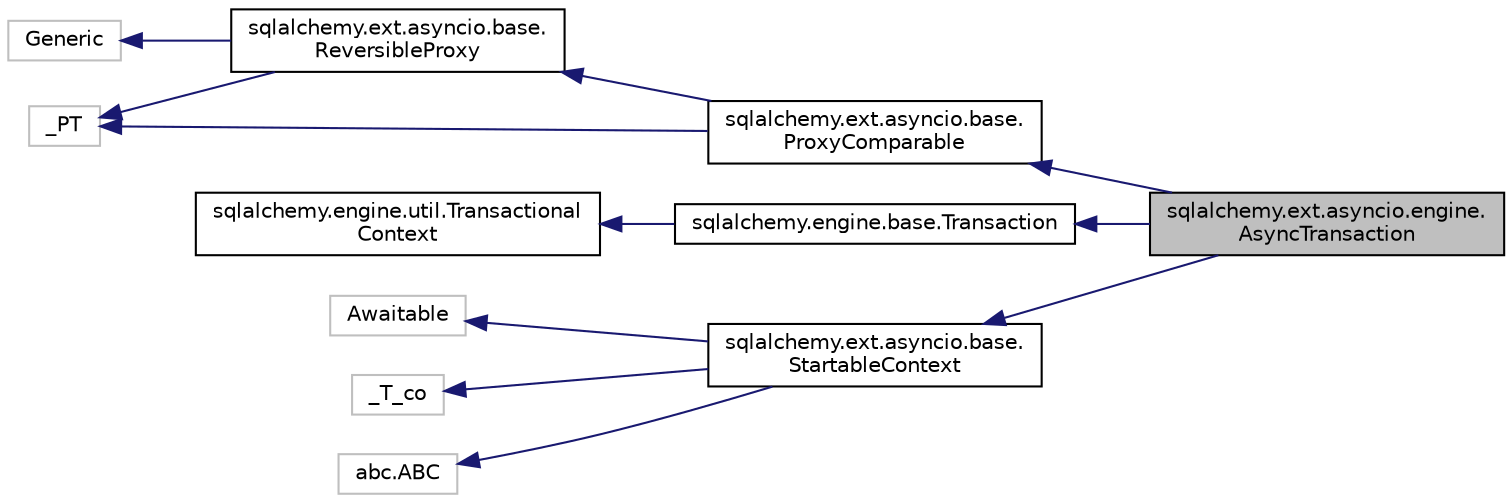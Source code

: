 digraph "sqlalchemy.ext.asyncio.engine.AsyncTransaction"
{
 // LATEX_PDF_SIZE
  edge [fontname="Helvetica",fontsize="10",labelfontname="Helvetica",labelfontsize="10"];
  node [fontname="Helvetica",fontsize="10",shape=record];
  rankdir="LR";
  Node1 [label="sqlalchemy.ext.asyncio.engine.\lAsyncTransaction",height=0.2,width=0.4,color="black", fillcolor="grey75", style="filled", fontcolor="black",tooltip=" "];
  Node2 -> Node1 [dir="back",color="midnightblue",fontsize="10",style="solid",fontname="Helvetica"];
  Node2 [label="sqlalchemy.ext.asyncio.base.\lProxyComparable",height=0.2,width=0.4,color="black", fillcolor="white", style="filled",URL="$classsqlalchemy_1_1ext_1_1asyncio_1_1base_1_1ProxyComparable.html",tooltip=" "];
  Node3 -> Node2 [dir="back",color="midnightblue",fontsize="10",style="solid",fontname="Helvetica"];
  Node3 [label="sqlalchemy.ext.asyncio.base.\lReversibleProxy",height=0.2,width=0.4,color="black", fillcolor="white", style="filled",URL="$classsqlalchemy_1_1ext_1_1asyncio_1_1base_1_1ReversibleProxy.html",tooltip=" "];
  Node4 -> Node3 [dir="back",color="midnightblue",fontsize="10",style="solid",fontname="Helvetica"];
  Node4 [label="Generic",height=0.2,width=0.4,color="grey75", fillcolor="white", style="filled",tooltip=" "];
  Node5 -> Node3 [dir="back",color="midnightblue",fontsize="10",style="solid",fontname="Helvetica"];
  Node5 [label="_PT",height=0.2,width=0.4,color="grey75", fillcolor="white", style="filled",tooltip=" "];
  Node5 -> Node2 [dir="back",color="midnightblue",fontsize="10",style="solid",fontname="Helvetica"];
  Node6 -> Node1 [dir="back",color="midnightblue",fontsize="10",style="solid",fontname="Helvetica"];
  Node6 [label="sqlalchemy.engine.base.Transaction",height=0.2,width=0.4,color="black", fillcolor="white", style="filled",URL="$classsqlalchemy_1_1engine_1_1base_1_1Transaction.html",tooltip=" "];
  Node7 -> Node6 [dir="back",color="midnightblue",fontsize="10",style="solid",fontname="Helvetica"];
  Node7 [label="sqlalchemy.engine.util.Transactional\lContext",height=0.2,width=0.4,color="black", fillcolor="white", style="filled",URL="$classsqlalchemy_1_1engine_1_1util_1_1TransactionalContext.html",tooltip=" "];
  Node8 -> Node1 [dir="back",color="midnightblue",fontsize="10",style="solid",fontname="Helvetica"];
  Node8 [label="sqlalchemy.ext.asyncio.base.\lStartableContext",height=0.2,width=0.4,color="black", fillcolor="white", style="filled",URL="$classsqlalchemy_1_1ext_1_1asyncio_1_1base_1_1StartableContext.html",tooltip=" "];
  Node9 -> Node8 [dir="back",color="midnightblue",fontsize="10",style="solid",fontname="Helvetica"];
  Node9 [label="Awaitable",height=0.2,width=0.4,color="grey75", fillcolor="white", style="filled",tooltip=" "];
  Node10 -> Node8 [dir="back",color="midnightblue",fontsize="10",style="solid",fontname="Helvetica"];
  Node10 [label="_T_co",height=0.2,width=0.4,color="grey75", fillcolor="white", style="filled",tooltip=" "];
  Node11 -> Node8 [dir="back",color="midnightblue",fontsize="10",style="solid",fontname="Helvetica"];
  Node11 [label="abc.ABC",height=0.2,width=0.4,color="grey75", fillcolor="white", style="filled",tooltip=" "];
}
